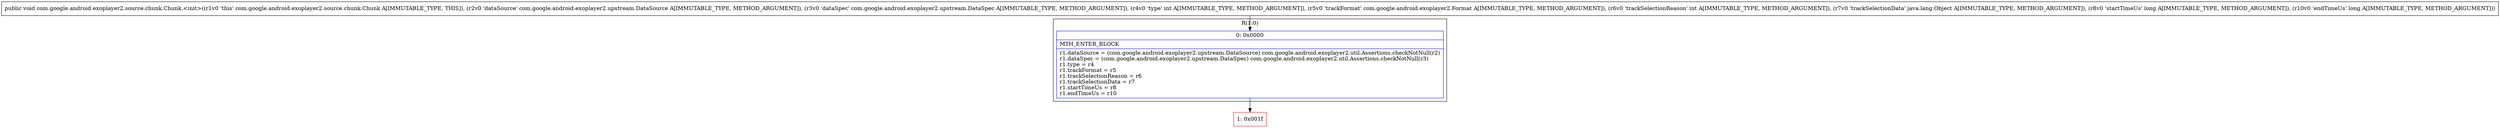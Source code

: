 digraph "CFG forcom.google.android.exoplayer2.source.chunk.Chunk.\<init\>(Lcom\/google\/android\/exoplayer2\/upstream\/DataSource;Lcom\/google\/android\/exoplayer2\/upstream\/DataSpec;ILcom\/google\/android\/exoplayer2\/Format;ILjava\/lang\/Object;JJ)V" {
subgraph cluster_Region_214076077 {
label = "R(1:0)";
node [shape=record,color=blue];
Node_0 [shape=record,label="{0\:\ 0x0000|MTH_ENTER_BLOCK\l|r1.dataSource = (com.google.android.exoplayer2.upstream.DataSource) com.google.android.exoplayer2.util.Assertions.checkNotNull(r2)\lr1.dataSpec = (com.google.android.exoplayer2.upstream.DataSpec) com.google.android.exoplayer2.util.Assertions.checkNotNull(r3)\lr1.type = r4\lr1.trackFormat = r5\lr1.trackSelectionReason = r6\lr1.trackSelectionData = r7\lr1.startTimeUs = r8\lr1.endTimeUs = r10\l}"];
}
Node_1 [shape=record,color=red,label="{1\:\ 0x001f}"];
MethodNode[shape=record,label="{public void com.google.android.exoplayer2.source.chunk.Chunk.\<init\>((r1v0 'this' com.google.android.exoplayer2.source.chunk.Chunk A[IMMUTABLE_TYPE, THIS]), (r2v0 'dataSource' com.google.android.exoplayer2.upstream.DataSource A[IMMUTABLE_TYPE, METHOD_ARGUMENT]), (r3v0 'dataSpec' com.google.android.exoplayer2.upstream.DataSpec A[IMMUTABLE_TYPE, METHOD_ARGUMENT]), (r4v0 'type' int A[IMMUTABLE_TYPE, METHOD_ARGUMENT]), (r5v0 'trackFormat' com.google.android.exoplayer2.Format A[IMMUTABLE_TYPE, METHOD_ARGUMENT]), (r6v0 'trackSelectionReason' int A[IMMUTABLE_TYPE, METHOD_ARGUMENT]), (r7v0 'trackSelectionData' java.lang.Object A[IMMUTABLE_TYPE, METHOD_ARGUMENT]), (r8v0 'startTimeUs' long A[IMMUTABLE_TYPE, METHOD_ARGUMENT]), (r10v0 'endTimeUs' long A[IMMUTABLE_TYPE, METHOD_ARGUMENT])) }"];
MethodNode -> Node_0;
Node_0 -> Node_1;
}

